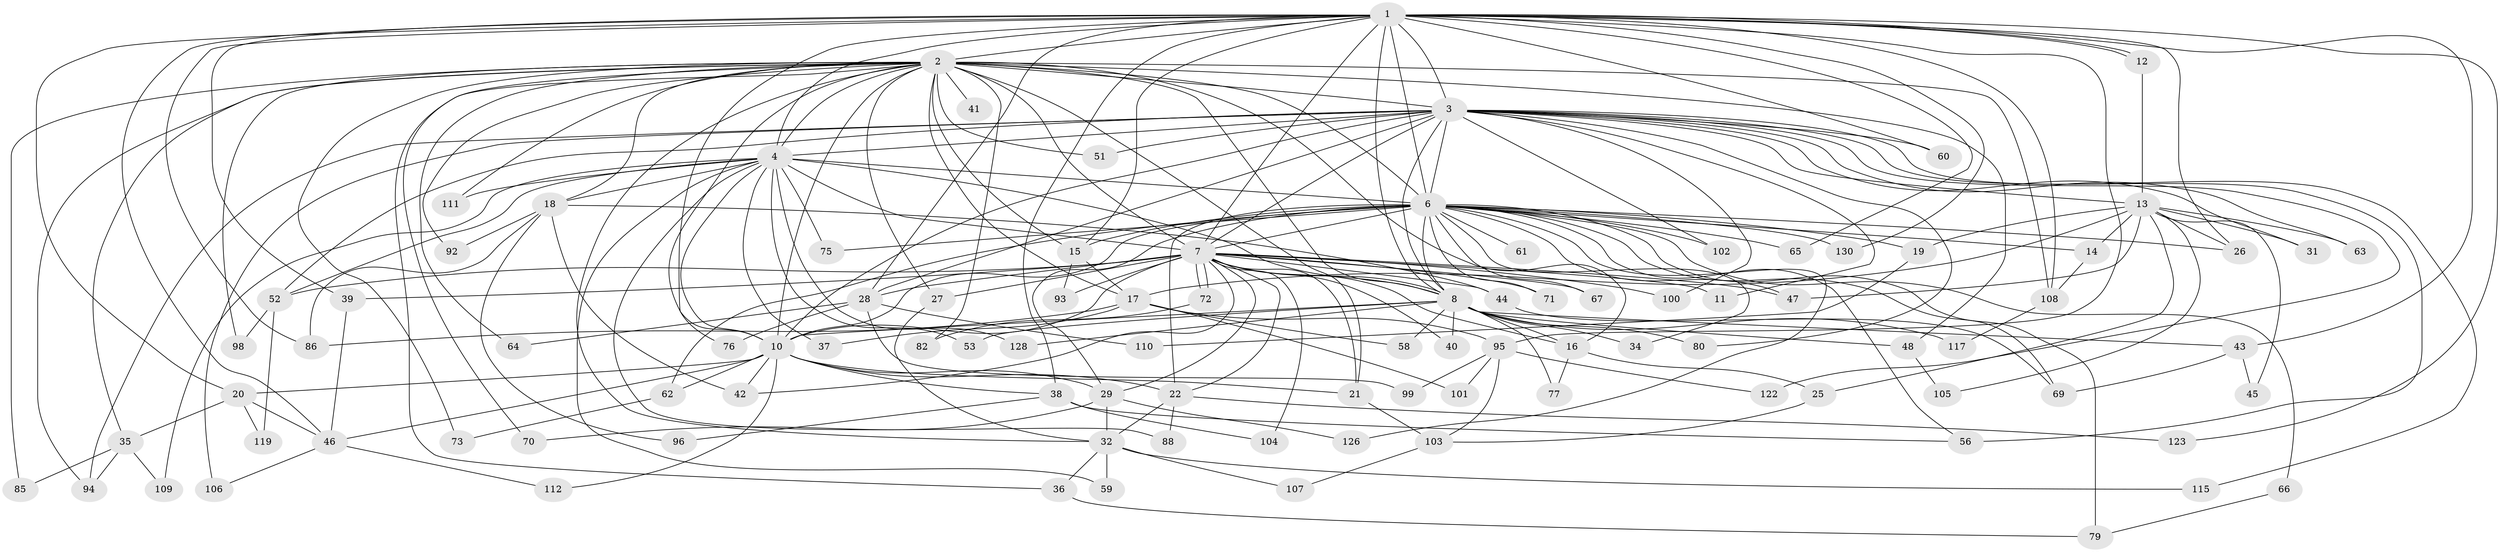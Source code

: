// original degree distribution, {26: 0.007692307692307693, 25: 0.007692307692307693, 27: 0.007692307692307693, 19: 0.007692307692307693, 20: 0.023076923076923078, 30: 0.007692307692307693, 22: 0.007692307692307693, 21: 0.007692307692307693, 2: 0.5538461538461539, 3: 0.2, 12: 0.007692307692307693, 5: 0.05384615384615385, 4: 0.06153846153846154, 7: 0.007692307692307693, 6: 0.03076923076923077, 8: 0.007692307692307693}
// Generated by graph-tools (version 1.1) at 2025/11/02/27/25 16:11:07]
// undirected, 98 vertices, 227 edges
graph export_dot {
graph [start="1"]
  node [color=gray90,style=filled];
  1 [super="+81"];
  2 [super="+5"];
  3 [super="+57"];
  4 [super="+33"];
  6 [super="+9"];
  7 [super="+68"];
  8 [super="+129"];
  10 [super="+24"];
  11;
  12;
  13 [super="+54"];
  14;
  15 [super="+84"];
  16 [super="+23"];
  17 [super="+90"];
  18 [super="+30"];
  19;
  20 [super="+55"];
  21 [super="+83"];
  22 [super="+118"];
  25;
  26;
  27;
  28 [super="+91"];
  29 [super="+97"];
  31;
  32 [super="+120"];
  34;
  35;
  36;
  37;
  38 [super="+89"];
  39;
  40;
  41;
  42 [super="+49"];
  43 [super="+50"];
  44 [super="+74"];
  45;
  46 [super="+114"];
  47;
  48 [super="+121"];
  51;
  52 [super="+78"];
  53;
  56 [super="+87"];
  58;
  59;
  60;
  61;
  62;
  63;
  64;
  65;
  66;
  67;
  69;
  70;
  71;
  72;
  73;
  75;
  76;
  77;
  79 [super="+116"];
  80;
  82;
  85;
  86 [super="+127"];
  88;
  92;
  93;
  94 [super="+124"];
  95;
  96;
  98;
  99;
  100;
  101;
  102;
  103 [super="+125"];
  104;
  105;
  106;
  107;
  108 [super="+113"];
  109;
  110;
  111;
  112;
  115;
  117;
  119;
  122;
  123;
  126;
  128;
  130;
  1 -- 2 [weight=2];
  1 -- 3;
  1 -- 4;
  1 -- 6 [weight=2];
  1 -- 7;
  1 -- 8;
  1 -- 10;
  1 -- 12;
  1 -- 12;
  1 -- 20;
  1 -- 28;
  1 -- 38;
  1 -- 39;
  1 -- 43;
  1 -- 46;
  1 -- 60;
  1 -- 65;
  1 -- 86;
  1 -- 95;
  1 -- 108;
  1 -- 123;
  1 -- 130;
  1 -- 15;
  1 -- 26;
  2 -- 3 [weight=2];
  2 -- 4 [weight=2];
  2 -- 6 [weight=4];
  2 -- 7 [weight=2];
  2 -- 8 [weight=3];
  2 -- 10 [weight=2];
  2 -- 18 [weight=2];
  2 -- 27;
  2 -- 35;
  2 -- 41 [weight=2];
  2 -- 48 [weight=2];
  2 -- 51;
  2 -- 64;
  2 -- 70;
  2 -- 82;
  2 -- 92;
  2 -- 94;
  2 -- 98;
  2 -- 111;
  2 -- 16;
  2 -- 73;
  2 -- 76;
  2 -- 15;
  2 -- 17;
  2 -- 85;
  2 -- 36;
  2 -- 32;
  2 -- 21;
  2 -- 108;
  3 -- 4;
  3 -- 6 [weight=2];
  3 -- 7;
  3 -- 8;
  3 -- 10 [weight=3];
  3 -- 11;
  3 -- 13;
  3 -- 28;
  3 -- 31;
  3 -- 51;
  3 -- 56 [weight=2];
  3 -- 60;
  3 -- 63;
  3 -- 80;
  3 -- 100;
  3 -- 102;
  3 -- 106;
  3 -- 115;
  3 -- 122;
  3 -- 94;
  3 -- 52;
  4 -- 6 [weight=2];
  4 -- 7 [weight=2];
  4 -- 8;
  4 -- 10;
  4 -- 18;
  4 -- 37;
  4 -- 52;
  4 -- 53;
  4 -- 59;
  4 -- 75;
  4 -- 88;
  4 -- 109;
  4 -- 111;
  4 -- 128;
  6 -- 7 [weight=2];
  6 -- 8 [weight=2];
  6 -- 10 [weight=2];
  6 -- 14;
  6 -- 19;
  6 -- 34;
  6 -- 47;
  6 -- 56;
  6 -- 61 [weight=2];
  6 -- 65;
  6 -- 67;
  6 -- 69;
  6 -- 126;
  6 -- 130;
  6 -- 66;
  6 -- 71;
  6 -- 75;
  6 -- 15;
  6 -- 79;
  6 -- 22;
  6 -- 26;
  6 -- 29;
  6 -- 102;
  6 -- 62;
  7 -- 8;
  7 -- 10;
  7 -- 11;
  7 -- 16;
  7 -- 21;
  7 -- 27;
  7 -- 39;
  7 -- 40;
  7 -- 42;
  7 -- 44;
  7 -- 47;
  7 -- 52;
  7 -- 67;
  7 -- 71;
  7 -- 72;
  7 -- 72;
  7 -- 93;
  7 -- 100;
  7 -- 104;
  7 -- 29;
  7 -- 22;
  7 -- 28;
  8 -- 10;
  8 -- 16;
  8 -- 34;
  8 -- 40;
  8 -- 43 [weight=2];
  8 -- 48;
  8 -- 53;
  8 -- 58;
  8 -- 77;
  8 -- 80;
  8 -- 117;
  8 -- 128;
  10 -- 20;
  10 -- 21;
  10 -- 22;
  10 -- 29;
  10 -- 38;
  10 -- 42;
  10 -- 46;
  10 -- 62;
  10 -- 112;
  12 -- 13;
  13 -- 14;
  13 -- 19;
  13 -- 25;
  13 -- 26;
  13 -- 31;
  13 -- 45;
  13 -- 63;
  13 -- 105;
  13 -- 17;
  13 -- 47;
  14 -- 108;
  15 -- 17;
  15 -- 93;
  16 -- 77;
  16 -- 25;
  17 -- 37;
  17 -- 58;
  17 -- 101;
  17 -- 95;
  17 -- 86;
  18 -- 44;
  18 -- 96;
  18 -- 42;
  18 -- 92;
  18 -- 86;
  19 -- 110;
  20 -- 35;
  20 -- 119;
  20 -- 46;
  21 -- 103;
  22 -- 32;
  22 -- 88;
  22 -- 123;
  25 -- 103;
  27 -- 32;
  28 -- 64;
  28 -- 76;
  28 -- 110;
  28 -- 99;
  29 -- 70;
  29 -- 32;
  29 -- 126;
  32 -- 36;
  32 -- 59;
  32 -- 107;
  32 -- 115;
  35 -- 85;
  35 -- 94;
  35 -- 109;
  36 -- 79;
  38 -- 96;
  38 -- 56;
  38 -- 104;
  39 -- 46;
  43 -- 45;
  43 -- 69;
  44 -- 69;
  46 -- 106;
  46 -- 112;
  48 -- 105;
  52 -- 98;
  52 -- 119;
  62 -- 73;
  66 -- 79;
  72 -- 82;
  95 -- 99;
  95 -- 101;
  95 -- 122;
  95 -- 103;
  103 -- 107;
  108 -- 117;
}
